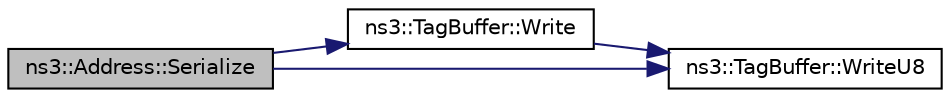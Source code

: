 digraph "ns3::Address::Serialize"
{
 // LATEX_PDF_SIZE
  edge [fontname="Helvetica",fontsize="10",labelfontname="Helvetica",labelfontsize="10"];
  node [fontname="Helvetica",fontsize="10",shape=record];
  rankdir="LR";
  Node1 [label="ns3::Address::Serialize",height=0.2,width=0.4,color="black", fillcolor="grey75", style="filled", fontcolor="black",tooltip="Serialize this address in host byte order to a byte buffer."];
  Node1 -> Node2 [color="midnightblue",fontsize="10",style="solid",fontname="Helvetica"];
  Node2 [label="ns3::TagBuffer::Write",height=0.2,width=0.4,color="black", fillcolor="white", style="filled",URL="$classns3_1_1_tag_buffer.html#adfddfcd8996e2426cb03c9220f715b49",tooltip=" "];
  Node2 -> Node3 [color="midnightblue",fontsize="10",style="solid",fontname="Helvetica"];
  Node3 [label="ns3::TagBuffer::WriteU8",height=0.2,width=0.4,color="black", fillcolor="white", style="filled",URL="$classns3_1_1_tag_buffer.html#a75098eafbb40382166603f99d1149c0b",tooltip=" "];
  Node1 -> Node3 [color="midnightblue",fontsize="10",style="solid",fontname="Helvetica"];
}
